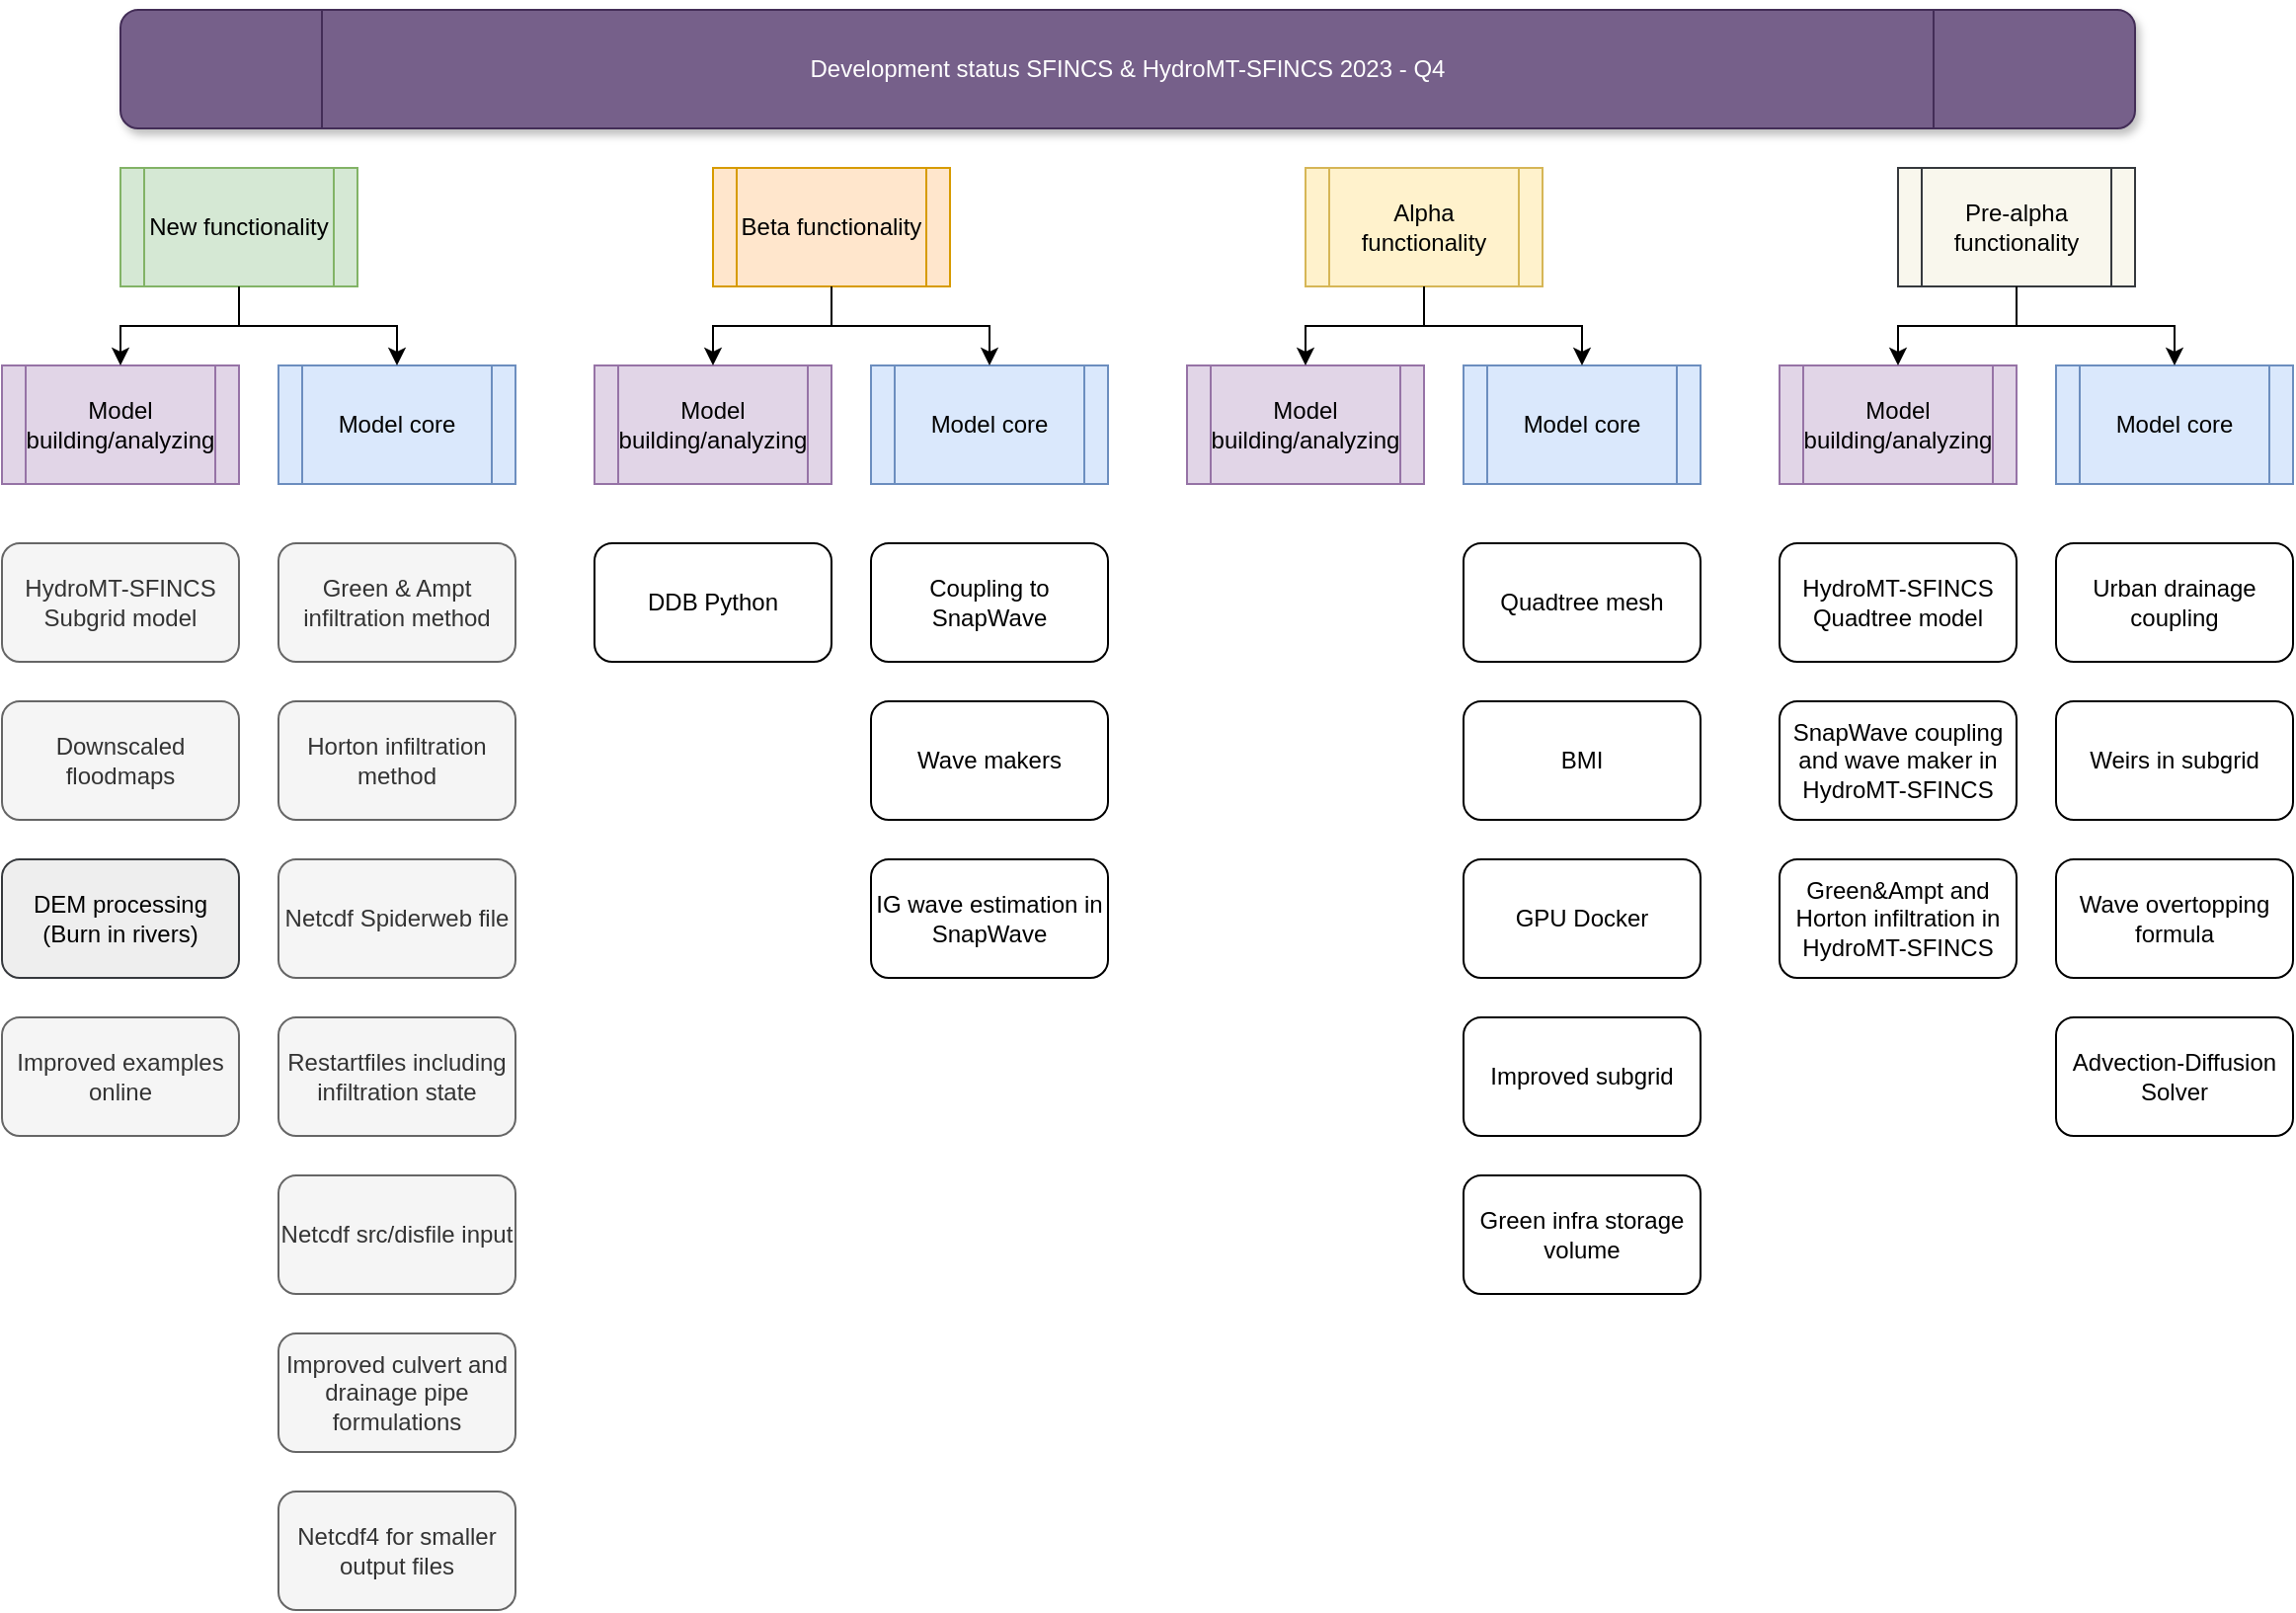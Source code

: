 <mxfile version="22.0.3" type="device">
  <diagram name="Page-1" id="EyYBBKXp6Arr5E_HvH0r">
    <mxGraphModel dx="2126" dy="1723" grid="1" gridSize="10" guides="1" tooltips="1" connect="1" arrows="1" fold="1" page="1" pageScale="1" pageWidth="850" pageHeight="1100" math="0" shadow="0">
      <root>
        <mxCell id="0" />
        <mxCell id="1" parent="0" />
        <mxCell id="7kvp146TYInn0krQ3v1e-1" value="Model building/analyzing" style="shape=process;whiteSpace=wrap;html=1;backgroundOutline=1;fillColor=#e1d5e7;strokeColor=#9673a6;" parent="1" vertex="1">
          <mxGeometry x="-180" y="120" width="120" height="60" as="geometry" />
        </mxCell>
        <mxCell id="7kvp146TYInn0krQ3v1e-2" value="Model core" style="shape=process;whiteSpace=wrap;html=1;backgroundOutline=1;fillColor=#dae8fc;strokeColor=#6c8ebf;" parent="1" vertex="1">
          <mxGeometry x="-40" y="120" width="120" height="60" as="geometry" />
        </mxCell>
        <mxCell id="7kvp146TYInn0krQ3v1e-12" value="DDB Python" style="rounded=1;whiteSpace=wrap;html=1;" parent="1" vertex="1">
          <mxGeometry x="120" y="210" width="120" height="60" as="geometry" />
        </mxCell>
        <mxCell id="7kvp146TYInn0krQ3v1e-13" value="Beta functionality" style="shape=process;whiteSpace=wrap;html=1;backgroundOutline=1;fillColor=#ffe6cc;strokeColor=#d79b00;" parent="1" vertex="1">
          <mxGeometry x="180" y="20" width="120" height="60" as="geometry" />
        </mxCell>
        <mxCell id="7kvp146TYInn0krQ3v1e-16" value="Quadtree mesh" style="rounded=1;whiteSpace=wrap;html=1;" parent="1" vertex="1">
          <mxGeometry x="560" y="210" width="120" height="60" as="geometry" />
        </mxCell>
        <mxCell id="7kvp146TYInn0krQ3v1e-17" value="BMI" style="rounded=1;whiteSpace=wrap;html=1;" parent="1" vertex="1">
          <mxGeometry x="560" y="290" width="120" height="60" as="geometry" />
        </mxCell>
        <mxCell id="7kvp146TYInn0krQ3v1e-18" value="Green infra storage volume" style="rounded=1;whiteSpace=wrap;html=1;" parent="1" vertex="1">
          <mxGeometry x="560" y="530" width="120" height="60" as="geometry" />
        </mxCell>
        <mxCell id="7kvp146TYInn0krQ3v1e-19" value="DEM processing (Burn in rivers)" style="rounded=1;whiteSpace=wrap;html=1;fillColor=#eeeeee;strokeColor=#36393d;" parent="1" vertex="1">
          <mxGeometry x="-180" y="370" width="120" height="60" as="geometry" />
        </mxCell>
        <mxCell id="7kvp146TYInn0krQ3v1e-21" value="Wave makers" style="rounded=1;whiteSpace=wrap;html=1;" parent="1" vertex="1">
          <mxGeometry x="260" y="290" width="120" height="60" as="geometry" />
        </mxCell>
        <mxCell id="7kvp146TYInn0krQ3v1e-22" value="Coupling to SnapWave" style="rounded=1;whiteSpace=wrap;html=1;" parent="1" vertex="1">
          <mxGeometry x="260" y="210" width="120" height="60" as="geometry" />
        </mxCell>
        <mxCell id="7kvp146TYInn0krQ3v1e-23" value="GPU Docker" style="rounded=1;whiteSpace=wrap;html=1;" parent="1" vertex="1">
          <mxGeometry x="560" y="370" width="120" height="60" as="geometry" />
        </mxCell>
        <mxCell id="7kvp146TYInn0krQ3v1e-44" value="Downscaled floodmaps" style="rounded=1;whiteSpace=wrap;html=1;fillColor=#f5f5f5;fontColor=#333333;strokeColor=#666666;" parent="1" vertex="1">
          <mxGeometry x="-180" y="290" width="120" height="60" as="geometry" />
        </mxCell>
        <mxCell id="rzP5gwLoOl2-9JE9df7u-1" value="Alpha functionality" style="shape=process;whiteSpace=wrap;html=1;backgroundOutline=1;fillColor=#fff2cc;strokeColor=#d6b656;" parent="1" vertex="1">
          <mxGeometry x="480" y="20" width="120" height="60" as="geometry" />
        </mxCell>
        <mxCell id="rzP5gwLoOl2-9JE9df7u-13" value="" style="edgeStyle=orthogonalEdgeStyle;rounded=0;orthogonalLoop=1;jettySize=auto;html=1;entryX=0.5;entryY=0;entryDx=0;entryDy=0;" parent="1" source="rzP5gwLoOl2-9JE9df7u-2" target="7kvp146TYInn0krQ3v1e-1" edge="1">
          <mxGeometry relative="1" as="geometry">
            <Array as="points">
              <mxPoint x="-60" y="100" />
              <mxPoint x="-120" y="100" />
            </Array>
          </mxGeometry>
        </mxCell>
        <mxCell id="rzP5gwLoOl2-9JE9df7u-2" value="New functionality" style="shape=process;whiteSpace=wrap;html=1;backgroundOutline=1;fillColor=#d5e8d4;strokeColor=#82b366;" parent="1" vertex="1">
          <mxGeometry x="-120" y="20" width="120" height="60" as="geometry" />
        </mxCell>
        <mxCell id="rzP5gwLoOl2-9JE9df7u-3" value="HydroMT-SFINCS&lt;br&gt;Subgrid model" style="rounded=1;whiteSpace=wrap;html=1;fillColor=#f5f5f5;fontColor=#333333;strokeColor=#666666;" parent="1" vertex="1">
          <mxGeometry x="-180" y="210" width="120" height="60" as="geometry" />
        </mxCell>
        <mxCell id="rzP5gwLoOl2-9JE9df7u-5" value="Green &amp;amp; Ampt infiltration method" style="rounded=1;whiteSpace=wrap;html=1;fillColor=#f5f5f5;fontColor=#333333;strokeColor=#666666;" parent="1" vertex="1">
          <mxGeometry x="-40" y="210" width="120" height="60" as="geometry" />
        </mxCell>
        <mxCell id="rzP5gwLoOl2-9JE9df7u-6" value="Horton infiltration method" style="rounded=1;whiteSpace=wrap;html=1;fillColor=#f5f5f5;fontColor=#333333;strokeColor=#666666;" parent="1" vertex="1">
          <mxGeometry x="-40" y="290" width="120" height="60" as="geometry" />
        </mxCell>
        <mxCell id="rzP5gwLoOl2-9JE9df7u-7" value="Model building/analyzing" style="shape=process;whiteSpace=wrap;html=1;backgroundOutline=1;fillColor=#e1d5e7;strokeColor=#9673a6;" parent="1" vertex="1">
          <mxGeometry x="120" y="120" width="120" height="60" as="geometry" />
        </mxCell>
        <mxCell id="rzP5gwLoOl2-9JE9df7u-8" value="Model core" style="shape=process;whiteSpace=wrap;html=1;backgroundOutline=1;fillColor=#dae8fc;strokeColor=#6c8ebf;" parent="1" vertex="1">
          <mxGeometry x="260" y="120" width="120" height="60" as="geometry" />
        </mxCell>
        <mxCell id="rzP5gwLoOl2-9JE9df7u-9" value="Model building/analyzing" style="shape=process;whiteSpace=wrap;html=1;backgroundOutline=1;fillColor=#e1d5e7;strokeColor=#9673a6;" parent="1" vertex="1">
          <mxGeometry x="420" y="120" width="120" height="60" as="geometry" />
        </mxCell>
        <mxCell id="rzP5gwLoOl2-9JE9df7u-10" value="Model core" style="shape=process;whiteSpace=wrap;html=1;backgroundOutline=1;fillColor=#dae8fc;strokeColor=#6c8ebf;" parent="1" vertex="1">
          <mxGeometry x="560" y="120" width="120" height="60" as="geometry" />
        </mxCell>
        <mxCell id="rzP5gwLoOl2-9JE9df7u-11" value="IG wave estimation in SnapWave" style="rounded=1;whiteSpace=wrap;html=1;" parent="1" vertex="1">
          <mxGeometry x="260" y="370" width="120" height="60" as="geometry" />
        </mxCell>
        <mxCell id="rzP5gwLoOl2-9JE9df7u-12" value="Netcdf Spiderweb file" style="rounded=1;whiteSpace=wrap;html=1;fillColor=#f5f5f5;fontColor=#333333;strokeColor=#666666;" parent="1" vertex="1">
          <mxGeometry x="-40" y="370" width="120" height="60" as="geometry" />
        </mxCell>
        <mxCell id="rzP5gwLoOl2-9JE9df7u-14" value="" style="edgeStyle=orthogonalEdgeStyle;rounded=0;orthogonalLoop=1;jettySize=auto;html=1;entryX=0.5;entryY=0;entryDx=0;entryDy=0;exitX=0.5;exitY=1;exitDx=0;exitDy=0;" parent="1" source="rzP5gwLoOl2-9JE9df7u-2" target="7kvp146TYInn0krQ3v1e-2" edge="1">
          <mxGeometry relative="1" as="geometry">
            <mxPoint x="-50" y="110" as="sourcePoint" />
            <mxPoint x="-110" y="130" as="targetPoint" />
            <Array as="points">
              <mxPoint x="-60" y="100" />
              <mxPoint x="20" y="100" />
            </Array>
          </mxGeometry>
        </mxCell>
        <mxCell id="rzP5gwLoOl2-9JE9df7u-15" value="" style="edgeStyle=orthogonalEdgeStyle;rounded=0;orthogonalLoop=1;jettySize=auto;html=1;entryX=0.5;entryY=0;entryDx=0;entryDy=0;" parent="1" edge="1">
          <mxGeometry relative="1" as="geometry">
            <mxPoint x="240" y="100" as="sourcePoint" />
            <mxPoint x="180" y="120" as="targetPoint" />
            <Array as="points">
              <mxPoint x="180" y="100" />
            </Array>
          </mxGeometry>
        </mxCell>
        <mxCell id="rzP5gwLoOl2-9JE9df7u-16" value="" style="edgeStyle=orthogonalEdgeStyle;rounded=0;orthogonalLoop=1;jettySize=auto;html=1;entryX=0.5;entryY=0;entryDx=0;entryDy=0;exitX=0.5;exitY=1;exitDx=0;exitDy=0;" parent="1" source="7kvp146TYInn0krQ3v1e-13" edge="1">
          <mxGeometry relative="1" as="geometry">
            <mxPoint x="240" y="100" as="sourcePoint" />
            <mxPoint x="320" y="120" as="targetPoint" />
            <Array as="points">
              <mxPoint x="240" y="100" />
              <mxPoint x="320" y="100" />
            </Array>
          </mxGeometry>
        </mxCell>
        <mxCell id="rzP5gwLoOl2-9JE9df7u-17" value="" style="edgeStyle=orthogonalEdgeStyle;rounded=0;orthogonalLoop=1;jettySize=auto;html=1;entryX=0.5;entryY=0;entryDx=0;entryDy=0;" parent="1" edge="1">
          <mxGeometry relative="1" as="geometry">
            <mxPoint x="540" y="100" as="sourcePoint" />
            <mxPoint x="480" y="120" as="targetPoint" />
            <Array as="points">
              <mxPoint x="480" y="100" />
            </Array>
          </mxGeometry>
        </mxCell>
        <mxCell id="rzP5gwLoOl2-9JE9df7u-18" value="" style="edgeStyle=orthogonalEdgeStyle;rounded=0;orthogonalLoop=1;jettySize=auto;html=1;entryX=0.5;entryY=0;entryDx=0;entryDy=0;exitX=0.5;exitY=1;exitDx=0;exitDy=0;" parent="1" source="rzP5gwLoOl2-9JE9df7u-1" edge="1">
          <mxGeometry relative="1" as="geometry">
            <mxPoint x="540" y="100" as="sourcePoint" />
            <mxPoint x="620" y="120" as="targetPoint" />
            <Array as="points">
              <mxPoint x="540" y="100" />
              <mxPoint x="620" y="100" />
            </Array>
          </mxGeometry>
        </mxCell>
        <mxCell id="rzP5gwLoOl2-9JE9df7u-19" value="Restartfiles including infiltration state" style="rounded=1;whiteSpace=wrap;html=1;fillColor=#f5f5f5;fontColor=#333333;strokeColor=#666666;" parent="1" vertex="1">
          <mxGeometry x="-40" y="450" width="120" height="60" as="geometry" />
        </mxCell>
        <mxCell id="rzP5gwLoOl2-9JE9df7u-20" value="Netcdf src/disfile input" style="rounded=1;whiteSpace=wrap;html=1;fillColor=#f5f5f5;fontColor=#333333;strokeColor=#666666;" parent="1" vertex="1">
          <mxGeometry x="-40" y="530" width="120" height="60" as="geometry" />
        </mxCell>
        <mxCell id="rzP5gwLoOl2-9JE9df7u-21" value="Improved culvert and drainage pipe formulations" style="rounded=1;whiteSpace=wrap;html=1;fillColor=#f5f5f5;fontColor=#333333;strokeColor=#666666;" parent="1" vertex="1">
          <mxGeometry x="-40" y="610" width="120" height="60" as="geometry" />
        </mxCell>
        <mxCell id="rzP5gwLoOl2-9JE9df7u-22" value="Improved examples online" style="rounded=1;whiteSpace=wrap;html=1;fillColor=#f5f5f5;fontColor=#333333;strokeColor=#666666;" parent="1" vertex="1">
          <mxGeometry x="-180" y="450" width="120" height="60" as="geometry" />
        </mxCell>
        <mxCell id="rzP5gwLoOl2-9JE9df7u-23" value="Netcdf4 for smaller output files" style="rounded=1;whiteSpace=wrap;html=1;fillColor=#f5f5f5;fontColor=#333333;strokeColor=#666666;" parent="1" vertex="1">
          <mxGeometry x="-40" y="690" width="120" height="60" as="geometry" />
        </mxCell>
        <mxCell id="rzP5gwLoOl2-9JE9df7u-25" value="Development status SFINCS &amp;amp; HydroMT-SFINCS 2023 - Q4" style="shape=process;whiteSpace=wrap;html=1;backgroundOutline=1;fillColor=#76608a;strokeColor=#432D57;rounded=1;shadow=1;fontColor=#ffffff;" parent="1" vertex="1">
          <mxGeometry x="-120" y="-60" width="1020" height="60" as="geometry" />
        </mxCell>
        <mxCell id="h5AYdAlQy4P1A5t7XYnz-1" value="Improved subgrid" style="rounded=1;whiteSpace=wrap;html=1;" parent="1" vertex="1">
          <mxGeometry x="560" y="450" width="120" height="60" as="geometry" />
        </mxCell>
        <mxCell id="h5AYdAlQy4P1A5t7XYnz-3" value="Pre-alpha functionality" style="shape=process;whiteSpace=wrap;html=1;backgroundOutline=1;fillColor=#f9f7ed;strokeColor=#36393d;" parent="1" vertex="1">
          <mxGeometry x="780" y="20" width="120" height="60" as="geometry" />
        </mxCell>
        <mxCell id="h5AYdAlQy4P1A5t7XYnz-4" value="HydroMT-SFINCS&lt;br&gt;Quadtree model" style="rounded=1;whiteSpace=wrap;html=1;" parent="1" vertex="1">
          <mxGeometry x="720" y="210" width="120" height="60" as="geometry" />
        </mxCell>
        <mxCell id="h5AYdAlQy4P1A5t7XYnz-5" value="Model building/analyzing" style="shape=process;whiteSpace=wrap;html=1;backgroundOutline=1;fillColor=#e1d5e7;strokeColor=#9673a6;" parent="1" vertex="1">
          <mxGeometry x="720" y="120" width="120" height="60" as="geometry" />
        </mxCell>
        <mxCell id="h5AYdAlQy4P1A5t7XYnz-6" value="Model core" style="shape=process;whiteSpace=wrap;html=1;backgroundOutline=1;fillColor=#dae8fc;strokeColor=#6c8ebf;" parent="1" vertex="1">
          <mxGeometry x="860" y="120" width="120" height="60" as="geometry" />
        </mxCell>
        <mxCell id="h5AYdAlQy4P1A5t7XYnz-7" value="" style="edgeStyle=orthogonalEdgeStyle;rounded=0;orthogonalLoop=1;jettySize=auto;html=1;entryX=0.5;entryY=0;entryDx=0;entryDy=0;" parent="1" edge="1">
          <mxGeometry relative="1" as="geometry">
            <mxPoint x="840" y="100" as="sourcePoint" />
            <mxPoint x="780" y="120" as="targetPoint" />
            <Array as="points">
              <mxPoint x="780" y="100" />
            </Array>
          </mxGeometry>
        </mxCell>
        <mxCell id="h5AYdAlQy4P1A5t7XYnz-8" value="" style="edgeStyle=orthogonalEdgeStyle;rounded=0;orthogonalLoop=1;jettySize=auto;html=1;entryX=0.5;entryY=0;entryDx=0;entryDy=0;exitX=0.5;exitY=1;exitDx=0;exitDy=0;" parent="1" source="h5AYdAlQy4P1A5t7XYnz-3" edge="1">
          <mxGeometry relative="1" as="geometry">
            <mxPoint x="840" y="100" as="sourcePoint" />
            <mxPoint x="920" y="120" as="targetPoint" />
            <Array as="points">
              <mxPoint x="840" y="100" />
              <mxPoint x="920" y="100" />
            </Array>
          </mxGeometry>
        </mxCell>
        <mxCell id="h5AYdAlQy4P1A5t7XYnz-9" value="Urban drainage coupling" style="rounded=1;whiteSpace=wrap;html=1;" parent="1" vertex="1">
          <mxGeometry x="860" y="210" width="120" height="60" as="geometry" />
        </mxCell>
        <mxCell id="h5AYdAlQy4P1A5t7XYnz-10" value="Weirs in subgrid" style="rounded=1;whiteSpace=wrap;html=1;" parent="1" vertex="1">
          <mxGeometry x="860" y="290" width="120" height="60" as="geometry" />
        </mxCell>
        <mxCell id="h5AYdAlQy4P1A5t7XYnz-11" value="Wave overtopping formula" style="rounded=1;whiteSpace=wrap;html=1;" parent="1" vertex="1">
          <mxGeometry x="860" y="370" width="120" height="60" as="geometry" />
        </mxCell>
        <mxCell id="h5AYdAlQy4P1A5t7XYnz-12" value="Advection-Diffusion Solver" style="rounded=1;whiteSpace=wrap;html=1;" parent="1" vertex="1">
          <mxGeometry x="860" y="450" width="120" height="60" as="geometry" />
        </mxCell>
        <mxCell id="h5AYdAlQy4P1A5t7XYnz-13" value="SnapWave coupling and wave maker in HydroMT-SFINCS" style="rounded=1;whiteSpace=wrap;html=1;" parent="1" vertex="1">
          <mxGeometry x="720" y="290" width="120" height="60" as="geometry" />
        </mxCell>
        <mxCell id="SZPUeSnMp4nOuoSLT5t_-1" value="Green&amp;amp;Ampt and Horton infiltration in HydroMT-SFINCS" style="rounded=1;whiteSpace=wrap;html=1;" vertex="1" parent="1">
          <mxGeometry x="720" y="370" width="120" height="60" as="geometry" />
        </mxCell>
      </root>
    </mxGraphModel>
  </diagram>
</mxfile>
